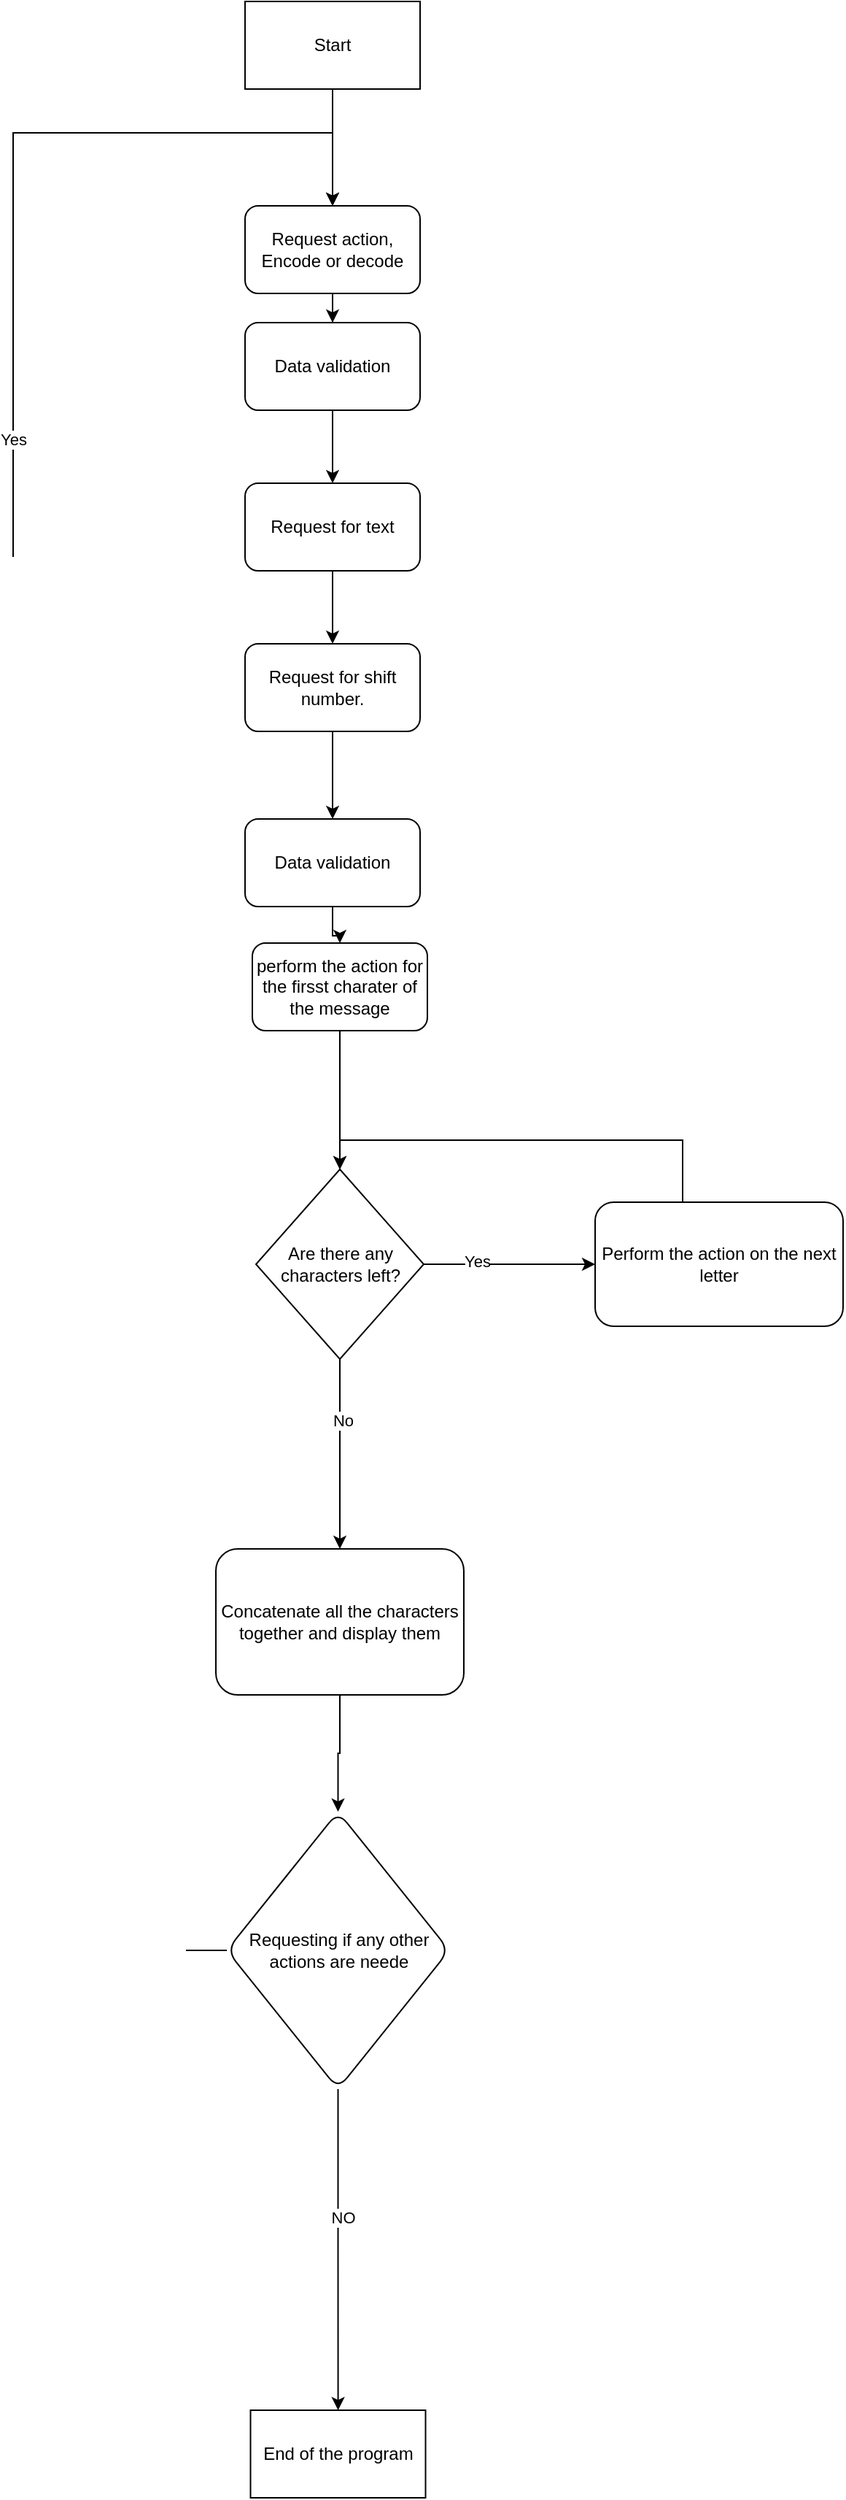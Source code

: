 <mxfile version="24.8.6">
  <diagram name="Page-1" id="17mNhOJHaFhsNdc38T4_">
    <mxGraphModel dx="1379" dy="1954" grid="1" gridSize="10" guides="1" tooltips="1" connect="1" arrows="1" fold="1" page="1" pageScale="1" pageWidth="827" pageHeight="1169" math="0" shadow="0">
      <root>
        <mxCell id="0" />
        <mxCell id="1" parent="0" />
        <mxCell id="gphKkKduA3pPyw4U88uj-4" value="" style="edgeStyle=orthogonalEdgeStyle;rounded=0;orthogonalLoop=1;jettySize=auto;html=1;" parent="1" source="gphKkKduA3pPyw4U88uj-2" target="gphKkKduA3pPyw4U88uj-3" edge="1">
          <mxGeometry relative="1" as="geometry" />
        </mxCell>
        <mxCell id="gphKkKduA3pPyw4U88uj-2" value="Start" style="rounded=0;whiteSpace=wrap;html=1;" parent="1" vertex="1">
          <mxGeometry x="350" y="-120" width="120" height="60" as="geometry" />
        </mxCell>
        <mxCell id="gphKkKduA3pPyw4U88uj-28" value="" style="edgeStyle=orthogonalEdgeStyle;rounded=0;orthogonalLoop=1;jettySize=auto;html=1;" parent="1" source="gphKkKduA3pPyw4U88uj-3" target="gphKkKduA3pPyw4U88uj-27" edge="1">
          <mxGeometry relative="1" as="geometry" />
        </mxCell>
        <mxCell id="gphKkKduA3pPyw4U88uj-3" value="Request action, Encode or decode" style="rounded=1;whiteSpace=wrap;html=1;" parent="1" vertex="1">
          <mxGeometry x="350" y="20" width="120" height="60" as="geometry" />
        </mxCell>
        <mxCell id="gphKkKduA3pPyw4U88uj-8" value="" style="edgeStyle=orthogonalEdgeStyle;rounded=0;orthogonalLoop=1;jettySize=auto;html=1;" parent="1" source="gphKkKduA3pPyw4U88uj-5" target="gphKkKduA3pPyw4U88uj-7" edge="1">
          <mxGeometry relative="1" as="geometry" />
        </mxCell>
        <mxCell id="gphKkKduA3pPyw4U88uj-5" value="Request for text" style="rounded=1;whiteSpace=wrap;html=1;" parent="1" vertex="1">
          <mxGeometry x="350" y="210" width="120" height="60" as="geometry" />
        </mxCell>
        <mxCell id="gphKkKduA3pPyw4U88uj-34" value="" style="edgeStyle=orthogonalEdgeStyle;rounded=0;orthogonalLoop=1;jettySize=auto;html=1;" parent="1" source="gphKkKduA3pPyw4U88uj-7" target="gphKkKduA3pPyw4U88uj-33" edge="1">
          <mxGeometry relative="1" as="geometry" />
        </mxCell>
        <mxCell id="gphKkKduA3pPyw4U88uj-7" value="Request for shift number." style="rounded=1;whiteSpace=wrap;html=1;" parent="1" vertex="1">
          <mxGeometry x="350" y="320" width="120" height="60" as="geometry" />
        </mxCell>
        <mxCell id="gphKkKduA3pPyw4U88uj-12" value="" style="edgeStyle=orthogonalEdgeStyle;rounded=0;orthogonalLoop=1;jettySize=auto;html=1;" parent="1" source="gphKkKduA3pPyw4U88uj-9" target="gphKkKduA3pPyw4U88uj-11" edge="1">
          <mxGeometry relative="1" as="geometry" />
        </mxCell>
        <mxCell id="gphKkKduA3pPyw4U88uj-9" value="perform the action for the firsst charater of the message" style="rounded=1;whiteSpace=wrap;html=1;" parent="1" vertex="1">
          <mxGeometry x="355" y="525" width="120" height="60" as="geometry" />
        </mxCell>
        <mxCell id="gphKkKduA3pPyw4U88uj-14" value="" style="edgeStyle=orthogonalEdgeStyle;rounded=0;orthogonalLoop=1;jettySize=auto;html=1;" parent="1" source="gphKkKduA3pPyw4U88uj-11" target="gphKkKduA3pPyw4U88uj-13" edge="1">
          <mxGeometry relative="1" as="geometry" />
        </mxCell>
        <mxCell id="gphKkKduA3pPyw4U88uj-15" value="Yes" style="edgeLabel;html=1;align=center;verticalAlign=middle;resizable=0;points=[];" parent="gphKkKduA3pPyw4U88uj-14" vertex="1" connectable="0">
          <mxGeometry x="-0.375" y="2" relative="1" as="geometry">
            <mxPoint as="offset" />
          </mxGeometry>
        </mxCell>
        <mxCell id="gphKkKduA3pPyw4U88uj-19" value="" style="edgeStyle=orthogonalEdgeStyle;rounded=0;orthogonalLoop=1;jettySize=auto;html=1;" parent="1" source="gphKkKduA3pPyw4U88uj-11" target="gphKkKduA3pPyw4U88uj-18" edge="1">
          <mxGeometry relative="1" as="geometry" />
        </mxCell>
        <mxCell id="gphKkKduA3pPyw4U88uj-20" value="No" style="edgeLabel;html=1;align=center;verticalAlign=middle;resizable=0;points=[];" parent="gphKkKduA3pPyw4U88uj-19" vertex="1" connectable="0">
          <mxGeometry x="-0.36" y="2" relative="1" as="geometry">
            <mxPoint as="offset" />
          </mxGeometry>
        </mxCell>
        <mxCell id="gphKkKduA3pPyw4U88uj-11" value="Are there any characters left?" style="rhombus;whiteSpace=wrap;html=1;" parent="1" vertex="1">
          <mxGeometry x="357.5" y="680" width="115" height="130" as="geometry" />
        </mxCell>
        <mxCell id="gphKkKduA3pPyw4U88uj-17" value="" style="edgeStyle=orthogonalEdgeStyle;rounded=0;orthogonalLoop=1;jettySize=auto;html=1;entryX=0.5;entryY=0;entryDx=0;entryDy=0;" parent="1" source="gphKkKduA3pPyw4U88uj-13" target="gphKkKduA3pPyw4U88uj-11" edge="1">
          <mxGeometry relative="1" as="geometry">
            <mxPoint x="400" y="650" as="targetPoint" />
            <Array as="points">
              <mxPoint x="650" y="660" />
              <mxPoint x="415" y="660" />
            </Array>
          </mxGeometry>
        </mxCell>
        <mxCell id="gphKkKduA3pPyw4U88uj-13" value="Perform the action on the next letter" style="rounded=1;whiteSpace=wrap;html=1;" parent="1" vertex="1">
          <mxGeometry x="590" y="702.5" width="170" height="85" as="geometry" />
        </mxCell>
        <mxCell id="gphKkKduA3pPyw4U88uj-36" value="" style="edgeStyle=orthogonalEdgeStyle;rounded=0;orthogonalLoop=1;jettySize=auto;html=1;" parent="1" source="gphKkKduA3pPyw4U88uj-18" target="gphKkKduA3pPyw4U88uj-35" edge="1">
          <mxGeometry relative="1" as="geometry" />
        </mxCell>
        <mxCell id="gphKkKduA3pPyw4U88uj-18" value="Concatenate all the characters together and display them" style="rounded=1;whiteSpace=wrap;html=1;" parent="1" vertex="1">
          <mxGeometry x="330" y="940" width="170" height="100" as="geometry" />
        </mxCell>
        <mxCell id="gphKkKduA3pPyw4U88uj-23" value="End of the program" style="rounded=0;whiteSpace=wrap;html=1;" parent="1" vertex="1">
          <mxGeometry x="353.75" y="1530" width="120" height="60" as="geometry" />
        </mxCell>
        <mxCell id="gphKkKduA3pPyw4U88uj-29" value="" style="edgeStyle=orthogonalEdgeStyle;rounded=0;orthogonalLoop=1;jettySize=auto;html=1;" parent="1" source="gphKkKduA3pPyw4U88uj-27" target="gphKkKduA3pPyw4U88uj-5" edge="1">
          <mxGeometry relative="1" as="geometry" />
        </mxCell>
        <mxCell id="gphKkKduA3pPyw4U88uj-27" value="Data validation" style="whiteSpace=wrap;html=1;rounded=1;" parent="1" vertex="1">
          <mxGeometry x="350" y="100" width="120" height="60" as="geometry" />
        </mxCell>
        <mxCell id="rXzPtSIpRF9mGtN5BxEp-4" value="" style="edgeStyle=orthogonalEdgeStyle;rounded=0;orthogonalLoop=1;jettySize=auto;html=1;" edge="1" parent="1" source="gphKkKduA3pPyw4U88uj-33" target="gphKkKduA3pPyw4U88uj-9">
          <mxGeometry relative="1" as="geometry" />
        </mxCell>
        <mxCell id="gphKkKduA3pPyw4U88uj-33" value="Data validation" style="rounded=1;whiteSpace=wrap;html=1;" parent="1" vertex="1">
          <mxGeometry x="350" y="440" width="120" height="60" as="geometry" />
        </mxCell>
        <mxCell id="gphKkKduA3pPyw4U88uj-39" value="" style="edgeStyle=orthogonalEdgeStyle;rounded=0;orthogonalLoop=1;jettySize=auto;html=1;" parent="1" source="gphKkKduA3pPyw4U88uj-35" target="gphKkKduA3pPyw4U88uj-23" edge="1">
          <mxGeometry relative="1" as="geometry" />
        </mxCell>
        <mxCell id="gphKkKduA3pPyw4U88uj-40" value="NO" style="edgeLabel;html=1;align=center;verticalAlign=middle;resizable=0;points=[];" parent="gphKkKduA3pPyw4U88uj-39" vertex="1" connectable="0">
          <mxGeometry x="-0.2" y="3" relative="1" as="geometry">
            <mxPoint as="offset" />
          </mxGeometry>
        </mxCell>
        <mxCell id="gphKkKduA3pPyw4U88uj-45" value="" style="edgeStyle=orthogonalEdgeStyle;rounded=0;orthogonalLoop=1;jettySize=auto;html=1;" parent="1" source="gphKkKduA3pPyw4U88uj-35" edge="1">
          <mxGeometry relative="1" as="geometry">
            <mxPoint x="410" y="20" as="targetPoint" />
            <Array as="points">
              <mxPoint x="191" y="1215" />
              <mxPoint x="191" y="-30" />
              <mxPoint x="410" y="-30" />
            </Array>
            <mxPoint x="337.5" y="1215" as="sourcePoint" />
          </mxGeometry>
        </mxCell>
        <mxCell id="gphKkKduA3pPyw4U88uj-46" value="Yes" style="edgeLabel;html=1;align=center;verticalAlign=middle;resizable=0;points=[];" parent="gphKkKduA3pPyw4U88uj-45" vertex="1" connectable="0">
          <mxGeometry x="0.777" y="-2" relative="1" as="geometry">
            <mxPoint x="-84" y="208" as="offset" />
          </mxGeometry>
        </mxCell>
        <mxCell id="gphKkKduA3pPyw4U88uj-35" value="Requesting if any other actions are neede" style="rhombus;whiteSpace=wrap;html=1;rounded=1;" parent="1" vertex="1">
          <mxGeometry x="337.5" y="1120" width="152.5" height="190" as="geometry" />
        </mxCell>
      </root>
    </mxGraphModel>
  </diagram>
</mxfile>
